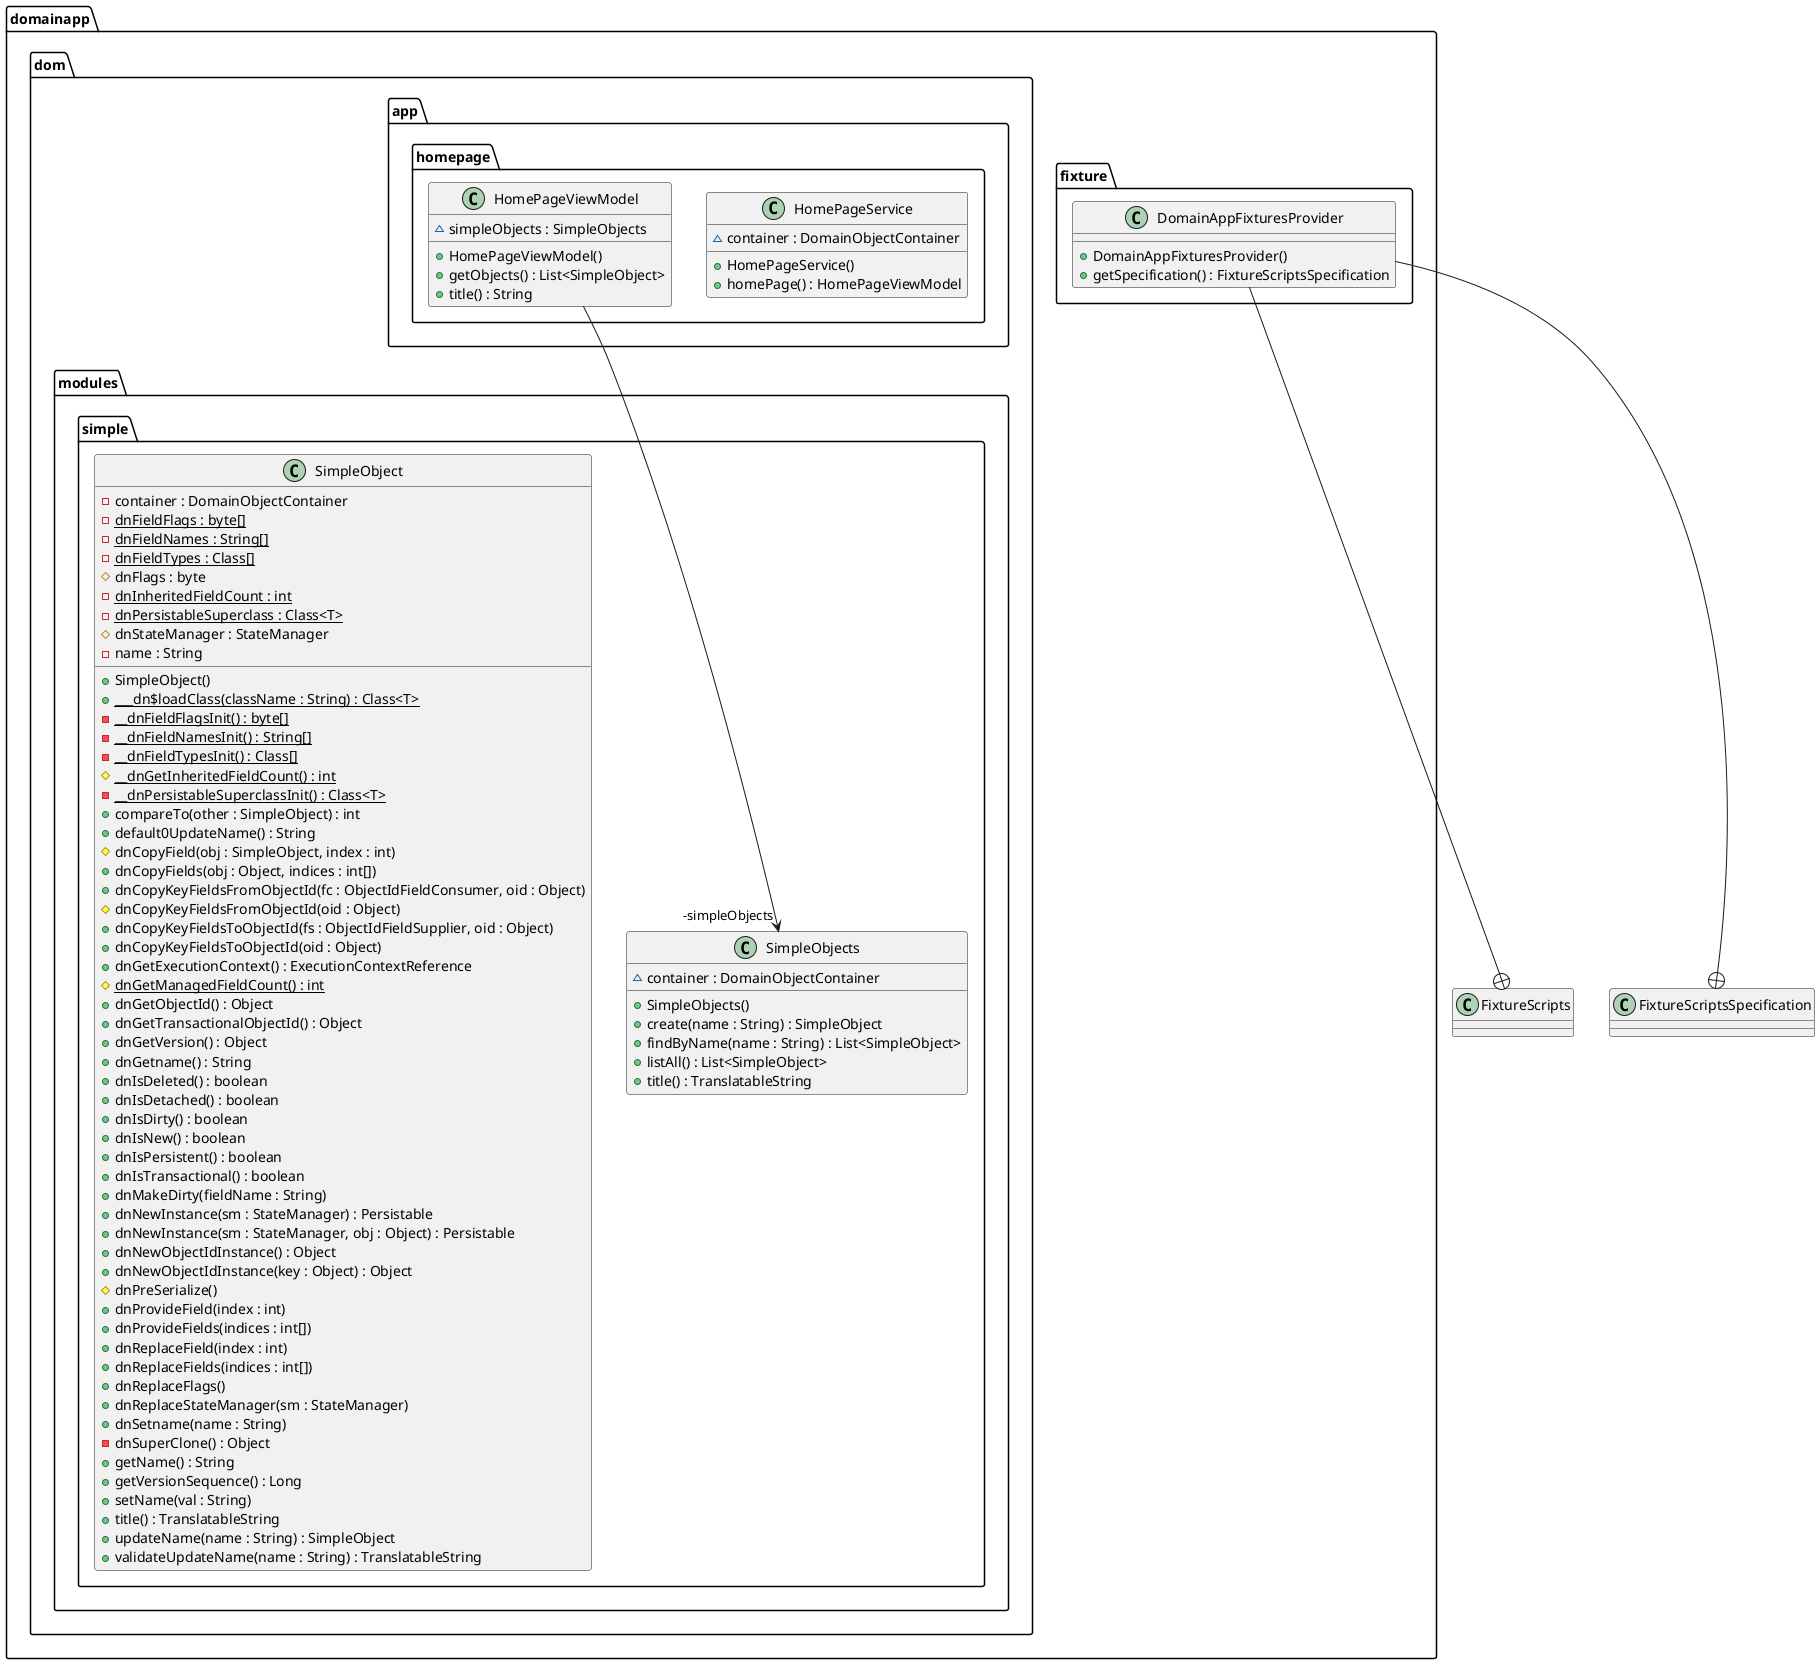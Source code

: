 @startuml
package domainapp.dom.app.homepage {
  class HomePageService {
    ~ container : DomainObjectContainer
    + HomePageService()
    + homePage() : HomePageViewModel
  }
  class HomePageViewModel {
    ~ simpleObjects : SimpleObjects
    + HomePageViewModel()
    + getObjects() : List<SimpleObject>
    + title() : String
  }
}
package domainapp.dom.modules.simple {
  class SimpleObjects {
    ~ container : DomainObjectContainer
    + SimpleObjects()
    + create(name : String) : SimpleObject
    + findByName(name : String) : List<SimpleObject>
    + listAll() : List<SimpleObject>
    + title() : TranslatableString
  }
  class SimpleObject {
    - container : DomainObjectContainer
    - dnFieldFlags : byte[] {static}
    - dnFieldNames : String[] {static}
    - dnFieldTypes : Class[] {static}
    # dnFlags : byte
    - dnInheritedFieldCount : int {static}
    - dnPersistableSuperclass : Class<T> {static}
    # dnStateManager : StateManager
    - name : String
    + SimpleObject()
    + ___dn$loadClass(className : String) : Class<T> {static}
    - __dnFieldFlagsInit() : byte[] {static}
    - __dnFieldNamesInit() : String[] {static}
    - __dnFieldTypesInit() : Class[] {static}
    # __dnGetInheritedFieldCount() : int {static}
    - __dnPersistableSuperclassInit() : Class<T> {static}
    + compareTo(other : SimpleObject) : int
    + default0UpdateName() : String
    # dnCopyField(obj : SimpleObject, index : int)
    + dnCopyFields(obj : Object, indices : int[])
    + dnCopyKeyFieldsFromObjectId(fc : ObjectIdFieldConsumer, oid : Object)
    # dnCopyKeyFieldsFromObjectId(oid : Object)
    + dnCopyKeyFieldsToObjectId(fs : ObjectIdFieldSupplier, oid : Object)
    + dnCopyKeyFieldsToObjectId(oid : Object)
    + dnGetExecutionContext() : ExecutionContextReference
    # dnGetManagedFieldCount() : int {static}
    + dnGetObjectId() : Object
    + dnGetTransactionalObjectId() : Object
    + dnGetVersion() : Object
    + dnGetname() : String
    + dnIsDeleted() : boolean
    + dnIsDetached() : boolean
    + dnIsDirty() : boolean
    + dnIsNew() : boolean
    + dnIsPersistent() : boolean
    + dnIsTransactional() : boolean
    + dnMakeDirty(fieldName : String)
    + dnNewInstance(sm : StateManager) : Persistable
    + dnNewInstance(sm : StateManager, obj : Object) : Persistable
    + dnNewObjectIdInstance() : Object
    + dnNewObjectIdInstance(key : Object) : Object
    # dnPreSerialize()
    + dnProvideField(index : int)
    + dnProvideFields(indices : int[])
    + dnReplaceField(index : int)
    + dnReplaceFields(indices : int[])
    + dnReplaceFlags()
    + dnReplaceStateManager(sm : StateManager)
    + dnSetname(name : String)
    - dnSuperClone() : Object
    + getName() : String
    + getVersionSequence() : Long
    + setName(val : String)
    + title() : TranslatableString
    + updateName(name : String) : SimpleObject
    + validateUpdateName(name : String) : TranslatableString
  }
}
package domainapp.fixture {
  class DomainAppFixturesProvider {
    + DomainAppFixturesProvider()
    + getSpecification() : FixtureScriptsSpecification
  }
}
DomainAppFixturesProvider --+ FixtureScripts
DomainAppFixturesProvider --+ FixtureScriptsSpecification
HomePageViewModel -->  "-simpleObjects" SimpleObjects
@enduml